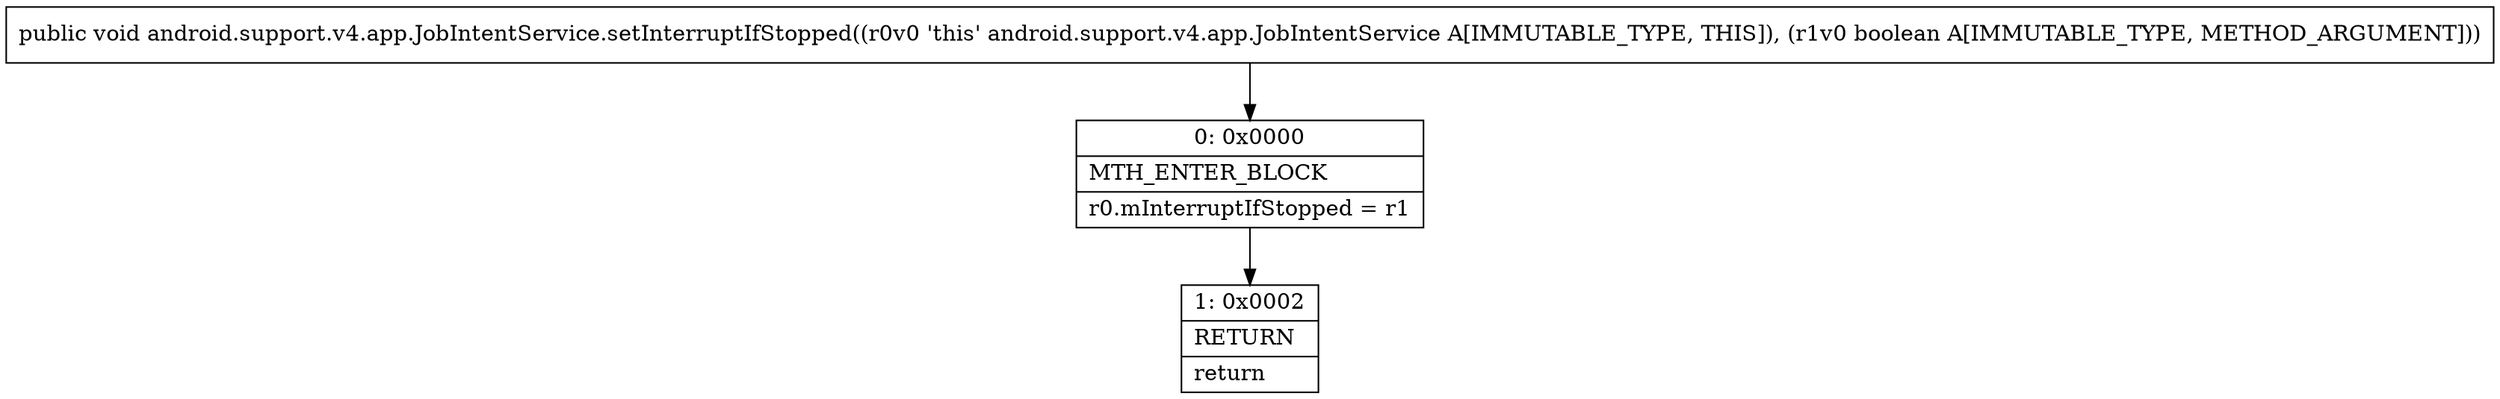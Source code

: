 digraph "CFG forandroid.support.v4.app.JobIntentService.setInterruptIfStopped(Z)V" {
Node_0 [shape=record,label="{0\:\ 0x0000|MTH_ENTER_BLOCK\l|r0.mInterruptIfStopped = r1\l}"];
Node_1 [shape=record,label="{1\:\ 0x0002|RETURN\l|return\l}"];
MethodNode[shape=record,label="{public void android.support.v4.app.JobIntentService.setInterruptIfStopped((r0v0 'this' android.support.v4.app.JobIntentService A[IMMUTABLE_TYPE, THIS]), (r1v0 boolean A[IMMUTABLE_TYPE, METHOD_ARGUMENT])) }"];
MethodNode -> Node_0;
Node_0 -> Node_1;
}

